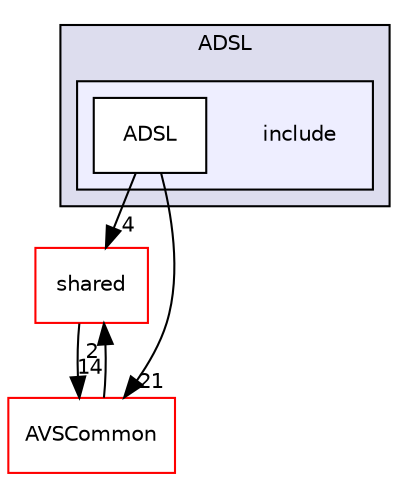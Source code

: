 digraph "/workplace/avs-device-sdk/ADSL/include" {
  compound=true
  node [ fontsize="10", fontname="Helvetica"];
  edge [ labelfontsize="10", labelfontname="Helvetica"];
  subgraph clusterdir_edb1b7e8f1a5d5a1b864206edd6d398d {
    graph [ bgcolor="#ddddee", pencolor="black", label="ADSL" fontname="Helvetica", fontsize="10", URL="dir_edb1b7e8f1a5d5a1b864206edd6d398d.html"]
  subgraph clusterdir_0ad8890ca26b658b7f4a1511f46d3706 {
    graph [ bgcolor="#eeeeff", pencolor="black", label="" URL="dir_0ad8890ca26b658b7f4a1511f46d3706.html"];
    dir_0ad8890ca26b658b7f4a1511f46d3706 [shape=plaintext label="include"];
    dir_02d2e4cabccc4f164a834c9d2dadd160 [shape=box label="ADSL" color="black" fillcolor="white" style="filled" URL="dir_02d2e4cabccc4f164a834c9d2dadd160.html"];
  }
  }
  dir_9982052f7ce695d12571567315b2fafa [shape=box label="shared" fillcolor="white" style="filled" color="red" URL="dir_9982052f7ce695d12571567315b2fafa.html"];
  dir_13e65effb2bde530b17b3d5eefcd0266 [shape=box label="AVSCommon" fillcolor="white" style="filled" color="red" URL="dir_13e65effb2bde530b17b3d5eefcd0266.html"];
  dir_9982052f7ce695d12571567315b2fafa->dir_13e65effb2bde530b17b3d5eefcd0266 [headlabel="14", labeldistance=1.5 headhref="dir_000598_000017.html"];
  dir_13e65effb2bde530b17b3d5eefcd0266->dir_9982052f7ce695d12571567315b2fafa [headlabel="2", labeldistance=1.5 headhref="dir_000017_000598.html"];
  dir_02d2e4cabccc4f164a834c9d2dadd160->dir_9982052f7ce695d12571567315b2fafa [headlabel="4", labeldistance=1.5 headhref="dir_000013_000598.html"];
  dir_02d2e4cabccc4f164a834c9d2dadd160->dir_13e65effb2bde530b17b3d5eefcd0266 [headlabel="21", labeldistance=1.5 headhref="dir_000013_000017.html"];
}
